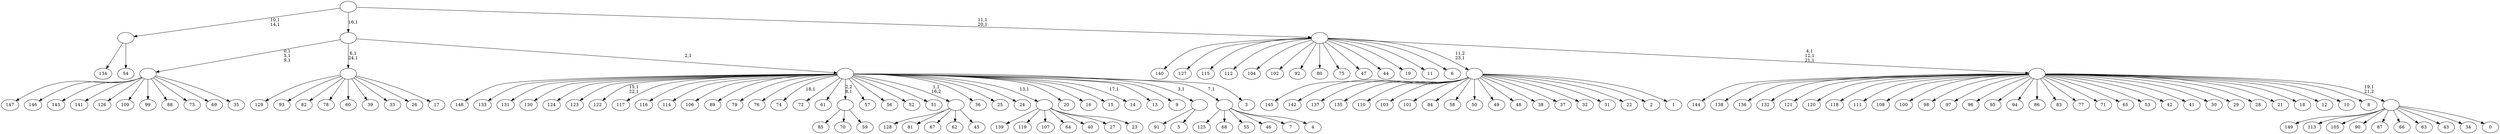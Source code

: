 digraph T {
	175 [label="149"]
	174 [label="148"]
	173 [label="147"]
	172 [label="146"]
	171 [label="145"]
	170 [label="144"]
	169 [label="143"]
	168 [label="142"]
	167 [label="141"]
	166 [label="140"]
	165 [label="139"]
	164 [label="138"]
	163 [label="137"]
	162 [label="136"]
	161 [label="135"]
	160 [label="134"]
	159 [label="133"]
	158 [label="132"]
	157 [label="131"]
	156 [label="130"]
	155 [label="129"]
	154 [label="128"]
	153 [label="127"]
	152 [label="126"]
	151 [label="125"]
	150 [label="124"]
	149 [label="123"]
	148 [label="122"]
	145 [label="121"]
	144 [label="120"]
	143 [label="119"]
	142 [label="118"]
	141 [label="117"]
	140 [label="116"]
	139 [label="115"]
	138 [label="114"]
	137 [label="113"]
	136 [label="112"]
	135 [label="111"]
	134 [label="110"]
	133 [label="109"]
	132 [label="108"]
	131 [label="107"]
	130 [label="106"]
	129 [label="105"]
	128 [label="104"]
	127 [label="103"]
	126 [label="102"]
	125 [label="101"]
	124 [label="100"]
	123 [label="99"]
	122 [label="98"]
	121 [label="97"]
	120 [label="96"]
	119 [label="95"]
	118 [label="94"]
	117 [label="93"]
	116 [label="92"]
	115 [label="91"]
	114 [label="90"]
	113 [label="89"]
	112 [label="88"]
	111 [label="87"]
	110 [label="86"]
	109 [label="85"]
	108 [label="84"]
	107 [label="83"]
	106 [label="82"]
	105 [label="81"]
	104 [label="80"]
	103 [label="79"]
	102 [label="78"]
	101 [label="77"]
	100 [label="76"]
	99 [label="75"]
	98 [label="74"]
	96 [label="73"]
	95 [label="72"]
	94 [label="71"]
	93 [label="70"]
	92 [label="69"]
	91 [label="68"]
	90 [label="67"]
	89 [label="66"]
	88 [label="65"]
	87 [label="64"]
	86 [label="63"]
	85 [label="62"]
	84 [label="61"]
	83 [label="60"]
	82 [label="59"]
	81 [label=""]
	80 [label="58"]
	79 [label="57"]
	78 [label="56"]
	77 [label="55"]
	76 [label="54"]
	75 [label=""]
	73 [label="53"]
	72 [label="52"]
	71 [label="51"]
	70 [label="50"]
	69 [label="49"]
	68 [label="48"]
	67 [label="47"]
	66 [label="46"]
	65 [label="45"]
	64 [label=""]
	63 [label="44"]
	62 [label="43"]
	61 [label="42"]
	60 [label="41"]
	59 [label="40"]
	58 [label="39"]
	57 [label="38"]
	56 [label="37"]
	55 [label="36"]
	54 [label="35"]
	53 [label=""]
	50 [label="34"]
	49 [label="33"]
	48 [label="32"]
	47 [label="31"]
	46 [label="30"]
	45 [label="29"]
	44 [label="28"]
	43 [label="27"]
	42 [label="26"]
	41 [label="25"]
	40 [label="24"]
	39 [label="23"]
	38 [label=""]
	37 [label="22"]
	36 [label="21"]
	35 [label="20"]
	34 [label="19"]
	33 [label="18"]
	32 [label="17"]
	31 [label=""]
	29 [label="16"]
	28 [label="15"]
	27 [label="14"]
	25 [label="13"]
	24 [label="12"]
	23 [label="11"]
	22 [label="10"]
	21 [label="9"]
	20 [label="8"]
	19 [label="7"]
	18 [label="6"]
	17 [label="5"]
	16 [label=""]
	15 [label="4"]
	14 [label=""]
	13 [label="3"]
	12 [label=""]
	11 [label=""]
	10 [label="2"]
	9 [label="1"]
	8 [label=""]
	7 [label="0"]
	6 [label=""]
	5 [label=""]
	2 [label=""]
	0 [label=""]
	81 -> 109 [label=""]
	81 -> 93 [label=""]
	81 -> 82 [label=""]
	75 -> 160 [label=""]
	75 -> 76 [label=""]
	64 -> 154 [label=""]
	64 -> 105 [label=""]
	64 -> 90 [label=""]
	64 -> 85 [label=""]
	64 -> 65 [label=""]
	53 -> 173 [label=""]
	53 -> 172 [label=""]
	53 -> 169 [label=""]
	53 -> 167 [label=""]
	53 -> 152 [label=""]
	53 -> 133 [label=""]
	53 -> 123 [label=""]
	53 -> 112 [label=""]
	53 -> 96 [label=""]
	53 -> 92 [label=""]
	53 -> 54 [label=""]
	38 -> 165 [label=""]
	38 -> 143 [label=""]
	38 -> 131 [label=""]
	38 -> 87 [label=""]
	38 -> 59 [label=""]
	38 -> 43 [label=""]
	38 -> 39 [label=""]
	31 -> 155 [label=""]
	31 -> 117 [label=""]
	31 -> 106 [label=""]
	31 -> 102 [label=""]
	31 -> 83 [label=""]
	31 -> 58 [label=""]
	31 -> 49 [label=""]
	31 -> 42 [label=""]
	31 -> 32 [label=""]
	16 -> 115 [label=""]
	16 -> 17 [label=""]
	14 -> 151 [label=""]
	14 -> 91 [label=""]
	14 -> 77 [label=""]
	14 -> 66 [label=""]
	14 -> 19 [label=""]
	14 -> 15 [label=""]
	12 -> 27 [label="17,1"]
	12 -> 98 [label="18,1"]
	12 -> 148 [label="15,1\n22,1"]
	12 -> 174 [label=""]
	12 -> 159 [label=""]
	12 -> 157 [label=""]
	12 -> 156 [label=""]
	12 -> 150 [label=""]
	12 -> 149 [label=""]
	12 -> 141 [label=""]
	12 -> 140 [label=""]
	12 -> 138 [label=""]
	12 -> 130 [label=""]
	12 -> 113 [label=""]
	12 -> 103 [label=""]
	12 -> 100 [label=""]
	12 -> 95 [label=""]
	12 -> 84 [label=""]
	12 -> 81 [label="2,2\n8,1"]
	12 -> 79 [label=""]
	12 -> 78 [label=""]
	12 -> 72 [label=""]
	12 -> 71 [label=""]
	12 -> 64 [label="1,1\n16,2"]
	12 -> 55 [label=""]
	12 -> 41 [label=""]
	12 -> 40 [label=""]
	12 -> 38 [label="13,1"]
	12 -> 35 [label=""]
	12 -> 29 [label=""]
	12 -> 28 [label=""]
	12 -> 25 [label=""]
	12 -> 21 [label=""]
	12 -> 16 [label="3,1"]
	12 -> 14 [label="7,1"]
	12 -> 13 [label=""]
	11 -> 31 [label="6,1\n24,1"]
	11 -> 53 [label="0,1\n5,1\n9,1"]
	11 -> 12 [label="2,1"]
	8 -> 171 [label=""]
	8 -> 168 [label=""]
	8 -> 163 [label=""]
	8 -> 161 [label=""]
	8 -> 134 [label=""]
	8 -> 127 [label=""]
	8 -> 125 [label=""]
	8 -> 108 [label=""]
	8 -> 80 [label=""]
	8 -> 70 [label=""]
	8 -> 69 [label=""]
	8 -> 68 [label=""]
	8 -> 57 [label=""]
	8 -> 56 [label=""]
	8 -> 48 [label=""]
	8 -> 47 [label=""]
	8 -> 37 [label=""]
	8 -> 10 [label=""]
	8 -> 9 [label=""]
	6 -> 175 [label=""]
	6 -> 137 [label=""]
	6 -> 129 [label=""]
	6 -> 114 [label=""]
	6 -> 111 [label=""]
	6 -> 89 [label=""]
	6 -> 86 [label=""]
	6 -> 62 [label=""]
	6 -> 50 [label=""]
	6 -> 7 [label=""]
	5 -> 170 [label=""]
	5 -> 164 [label=""]
	5 -> 162 [label=""]
	5 -> 158 [label=""]
	5 -> 145 [label=""]
	5 -> 144 [label=""]
	5 -> 142 [label=""]
	5 -> 135 [label=""]
	5 -> 132 [label=""]
	5 -> 124 [label=""]
	5 -> 122 [label=""]
	5 -> 121 [label=""]
	5 -> 120 [label=""]
	5 -> 119 [label=""]
	5 -> 118 [label=""]
	5 -> 110 [label=""]
	5 -> 107 [label=""]
	5 -> 101 [label=""]
	5 -> 94 [label=""]
	5 -> 88 [label=""]
	5 -> 73 [label=""]
	5 -> 61 [label=""]
	5 -> 60 [label=""]
	5 -> 46 [label=""]
	5 -> 45 [label=""]
	5 -> 44 [label=""]
	5 -> 36 [label=""]
	5 -> 33 [label=""]
	5 -> 24 [label=""]
	5 -> 22 [label=""]
	5 -> 20 [label=""]
	5 -> 6 [label="19,1\n21,2"]
	2 -> 5 [label="4,1\n12,1\n21,1"]
	2 -> 166 [label=""]
	2 -> 153 [label=""]
	2 -> 139 [label=""]
	2 -> 136 [label=""]
	2 -> 128 [label=""]
	2 -> 126 [label=""]
	2 -> 116 [label=""]
	2 -> 104 [label=""]
	2 -> 99 [label=""]
	2 -> 67 [label=""]
	2 -> 63 [label=""]
	2 -> 34 [label=""]
	2 -> 23 [label=""]
	2 -> 18 [label=""]
	2 -> 8 [label="11,2\n23,1"]
	0 -> 2 [label="11,1\n20,1"]
	0 -> 75 [label="10,1\n14,1"]
	0 -> 11 [label="16,1"]
}

